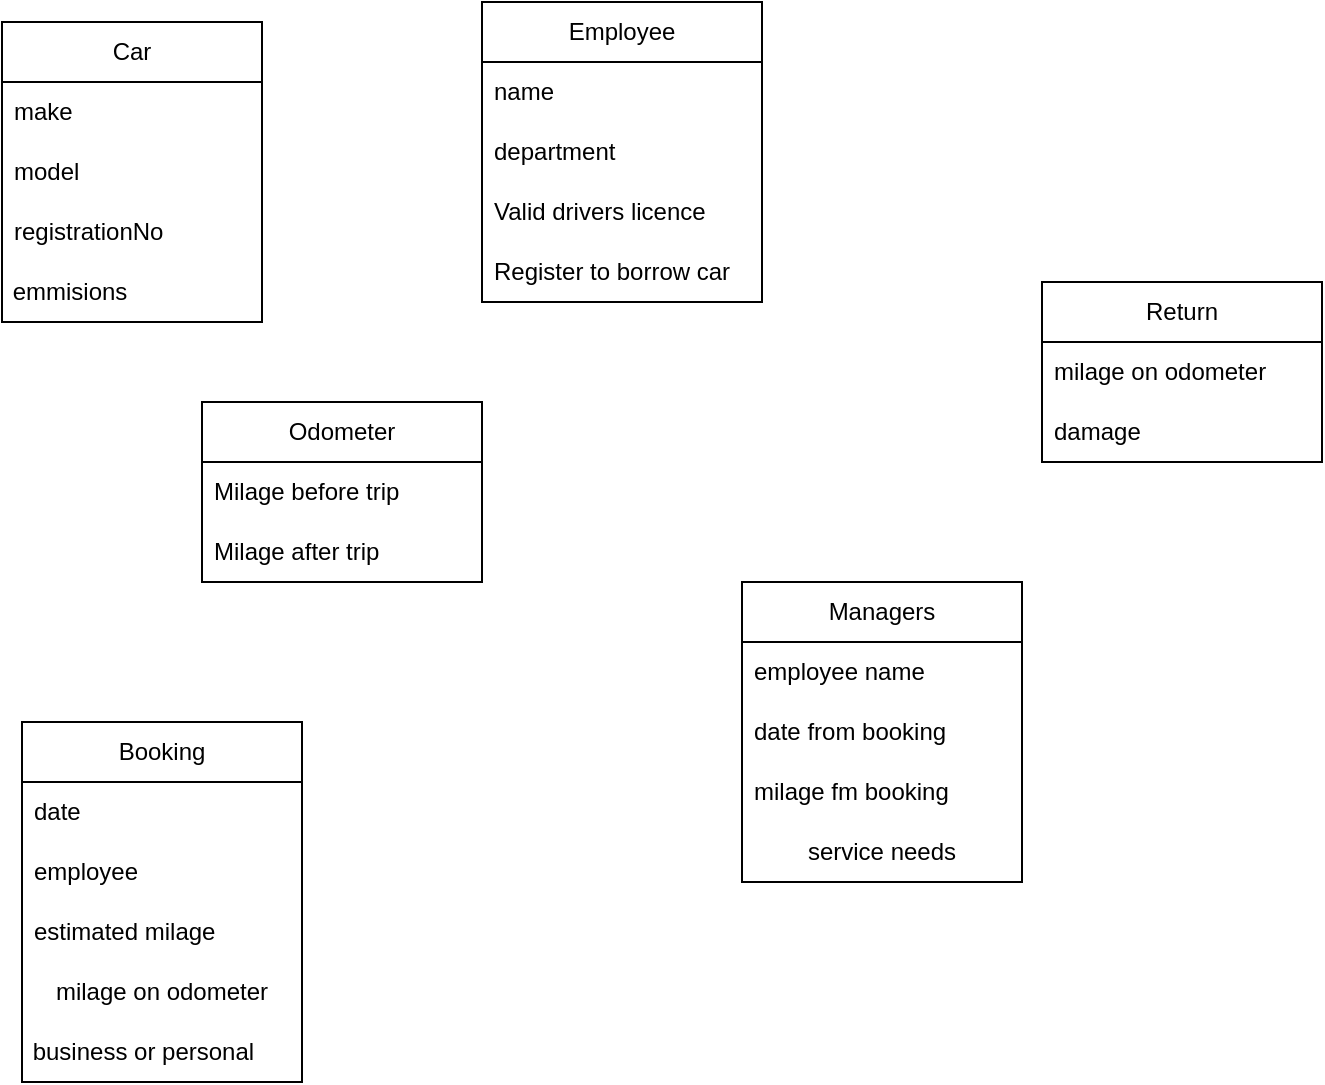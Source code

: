 <mxfile version="20.8.10" type="github">
  <diagram id="tVIzEX7ARJ5qUHsQi7yI" name="Page-1">
    <mxGraphModel dx="454" dy="607" grid="1" gridSize="10" guides="1" tooltips="1" connect="1" arrows="1" fold="1" page="1" pageScale="1" pageWidth="827" pageHeight="1169" math="0" shadow="0">
      <root>
        <mxCell id="0" />
        <mxCell id="1" parent="0" />
        <mxCell id="jzKZCz72ZztKq8fDKdC9-6" value="Car" style="swimlane;fontStyle=0;childLayout=stackLayout;horizontal=1;startSize=30;horizontalStack=0;resizeParent=1;resizeParentMax=0;resizeLast=0;collapsible=1;marginBottom=0;whiteSpace=wrap;html=1;" vertex="1" parent="1">
          <mxGeometry x="60" y="50" width="130" height="150" as="geometry" />
        </mxCell>
        <mxCell id="jzKZCz72ZztKq8fDKdC9-7" value="make" style="text;strokeColor=none;fillColor=none;align=left;verticalAlign=middle;spacingLeft=4;spacingRight=4;overflow=hidden;points=[[0,0.5],[1,0.5]];portConstraint=eastwest;rotatable=0;whiteSpace=wrap;html=1;" vertex="1" parent="jzKZCz72ZztKq8fDKdC9-6">
          <mxGeometry y="30" width="130" height="30" as="geometry" />
        </mxCell>
        <mxCell id="jzKZCz72ZztKq8fDKdC9-8" value="model" style="text;strokeColor=none;fillColor=none;align=left;verticalAlign=middle;spacingLeft=4;spacingRight=4;overflow=hidden;points=[[0,0.5],[1,0.5]];portConstraint=eastwest;rotatable=0;whiteSpace=wrap;html=1;" vertex="1" parent="jzKZCz72ZztKq8fDKdC9-6">
          <mxGeometry y="60" width="130" height="30" as="geometry" />
        </mxCell>
        <mxCell id="jzKZCz72ZztKq8fDKdC9-9" value="registrationNo" style="text;strokeColor=none;fillColor=none;align=left;verticalAlign=middle;spacingLeft=4;spacingRight=4;overflow=hidden;points=[[0,0.5],[1,0.5]];portConstraint=eastwest;rotatable=0;whiteSpace=wrap;html=1;" vertex="1" parent="jzKZCz72ZztKq8fDKdC9-6">
          <mxGeometry y="90" width="130" height="30" as="geometry" />
        </mxCell>
        <mxCell id="jzKZCz72ZztKq8fDKdC9-10" value="&amp;nbsp;emmisions" style="text;html=1;strokeColor=none;fillColor=none;align=left;verticalAlign=middle;whiteSpace=wrap;rounded=0;" vertex="1" parent="jzKZCz72ZztKq8fDKdC9-6">
          <mxGeometry y="120" width="130" height="30" as="geometry" />
        </mxCell>
        <mxCell id="jzKZCz72ZztKq8fDKdC9-11" value="Employee" style="swimlane;fontStyle=0;childLayout=stackLayout;horizontal=1;startSize=30;horizontalStack=0;resizeParent=1;resizeParentMax=0;resizeLast=0;collapsible=1;marginBottom=0;whiteSpace=wrap;html=1;" vertex="1" parent="1">
          <mxGeometry x="300" y="40" width="140" height="150" as="geometry" />
        </mxCell>
        <mxCell id="jzKZCz72ZztKq8fDKdC9-12" value="name" style="text;strokeColor=none;fillColor=none;align=left;verticalAlign=middle;spacingLeft=4;spacingRight=4;overflow=hidden;points=[[0,0.5],[1,0.5]];portConstraint=eastwest;rotatable=0;whiteSpace=wrap;html=1;" vertex="1" parent="jzKZCz72ZztKq8fDKdC9-11">
          <mxGeometry y="30" width="140" height="30" as="geometry" />
        </mxCell>
        <mxCell id="jzKZCz72ZztKq8fDKdC9-13" value="department" style="text;strokeColor=none;fillColor=none;align=left;verticalAlign=middle;spacingLeft=4;spacingRight=4;overflow=hidden;points=[[0,0.5],[1,0.5]];portConstraint=eastwest;rotatable=0;whiteSpace=wrap;html=1;" vertex="1" parent="jzKZCz72ZztKq8fDKdC9-11">
          <mxGeometry y="60" width="140" height="30" as="geometry" />
        </mxCell>
        <mxCell id="jzKZCz72ZztKq8fDKdC9-20" value="Valid drivers licence" style="text;strokeColor=none;fillColor=none;align=left;verticalAlign=middle;spacingLeft=4;spacingRight=4;overflow=hidden;points=[[0,0.5],[1,0.5]];portConstraint=eastwest;rotatable=0;whiteSpace=wrap;html=1;" vertex="1" parent="jzKZCz72ZztKq8fDKdC9-11">
          <mxGeometry y="90" width="140" height="30" as="geometry" />
        </mxCell>
        <mxCell id="jzKZCz72ZztKq8fDKdC9-16" value="Register to borrow car" style="text;strokeColor=none;fillColor=none;align=left;verticalAlign=middle;spacingLeft=4;spacingRight=4;overflow=hidden;points=[[0,0.5],[1,0.5]];portConstraint=eastwest;rotatable=0;whiteSpace=wrap;html=1;" vertex="1" parent="jzKZCz72ZztKq8fDKdC9-11">
          <mxGeometry y="120" width="140" height="30" as="geometry" />
        </mxCell>
        <mxCell id="jzKZCz72ZztKq8fDKdC9-23" value="Odometer" style="swimlane;fontStyle=0;childLayout=stackLayout;horizontal=1;startSize=30;horizontalStack=0;resizeParent=1;resizeParentMax=0;resizeLast=0;collapsible=1;marginBottom=0;whiteSpace=wrap;html=1;" vertex="1" parent="1">
          <mxGeometry x="160" y="240" width="140" height="90" as="geometry" />
        </mxCell>
        <mxCell id="jzKZCz72ZztKq8fDKdC9-24" value="Milage before trip" style="text;strokeColor=none;fillColor=none;align=left;verticalAlign=middle;spacingLeft=4;spacingRight=4;overflow=hidden;points=[[0,0.5],[1,0.5]];portConstraint=eastwest;rotatable=0;whiteSpace=wrap;html=1;" vertex="1" parent="jzKZCz72ZztKq8fDKdC9-23">
          <mxGeometry y="30" width="140" height="30" as="geometry" />
        </mxCell>
        <mxCell id="jzKZCz72ZztKq8fDKdC9-25" value="Milage after trip" style="text;strokeColor=none;fillColor=none;align=left;verticalAlign=middle;spacingLeft=4;spacingRight=4;overflow=hidden;points=[[0,0.5],[1,0.5]];portConstraint=eastwest;rotatable=0;whiteSpace=wrap;html=1;" vertex="1" parent="jzKZCz72ZztKq8fDKdC9-23">
          <mxGeometry y="60" width="140" height="30" as="geometry" />
        </mxCell>
        <mxCell id="jzKZCz72ZztKq8fDKdC9-27" value="Booking" style="swimlane;fontStyle=0;childLayout=stackLayout;horizontal=1;startSize=30;horizontalStack=0;resizeParent=1;resizeParentMax=0;resizeLast=0;collapsible=1;marginBottom=0;whiteSpace=wrap;html=1;" vertex="1" parent="1">
          <mxGeometry x="70" y="400" width="140" height="180" as="geometry" />
        </mxCell>
        <mxCell id="jzKZCz72ZztKq8fDKdC9-28" value="date" style="text;strokeColor=none;fillColor=none;align=left;verticalAlign=middle;spacingLeft=4;spacingRight=4;overflow=hidden;points=[[0,0.5],[1,0.5]];portConstraint=eastwest;rotatable=0;whiteSpace=wrap;html=1;" vertex="1" parent="jzKZCz72ZztKq8fDKdC9-27">
          <mxGeometry y="30" width="140" height="30" as="geometry" />
        </mxCell>
        <mxCell id="jzKZCz72ZztKq8fDKdC9-29" value="employee" style="text;strokeColor=none;fillColor=none;align=left;verticalAlign=middle;spacingLeft=4;spacingRight=4;overflow=hidden;points=[[0,0.5],[1,0.5]];portConstraint=eastwest;rotatable=0;whiteSpace=wrap;html=1;" vertex="1" parent="jzKZCz72ZztKq8fDKdC9-27">
          <mxGeometry y="60" width="140" height="30" as="geometry" />
        </mxCell>
        <mxCell id="jzKZCz72ZztKq8fDKdC9-30" value="estimated milage" style="text;strokeColor=none;fillColor=none;align=left;verticalAlign=middle;spacingLeft=4;spacingRight=4;overflow=hidden;points=[[0,0.5],[1,0.5]];portConstraint=eastwest;rotatable=0;whiteSpace=wrap;html=1;" vertex="1" parent="jzKZCz72ZztKq8fDKdC9-27">
          <mxGeometry y="90" width="140" height="30" as="geometry" />
        </mxCell>
        <mxCell id="jzKZCz72ZztKq8fDKdC9-37" value="milage on odometer" style="text;html=1;strokeColor=none;fillColor=none;align=center;verticalAlign=middle;whiteSpace=wrap;rounded=0;" vertex="1" parent="jzKZCz72ZztKq8fDKdC9-27">
          <mxGeometry y="120" width="140" height="30" as="geometry" />
        </mxCell>
        <mxCell id="jzKZCz72ZztKq8fDKdC9-31" value="&amp;nbsp;business or personal" style="text;html=1;strokeColor=none;fillColor=none;align=left;verticalAlign=middle;whiteSpace=wrap;rounded=0;" vertex="1" parent="jzKZCz72ZztKq8fDKdC9-27">
          <mxGeometry y="150" width="140" height="30" as="geometry" />
        </mxCell>
        <mxCell id="jzKZCz72ZztKq8fDKdC9-32" value="Managers" style="swimlane;fontStyle=0;childLayout=stackLayout;horizontal=1;startSize=30;horizontalStack=0;resizeParent=1;resizeParentMax=0;resizeLast=0;collapsible=1;marginBottom=0;whiteSpace=wrap;html=1;" vertex="1" parent="1">
          <mxGeometry x="430" y="330" width="140" height="150" as="geometry" />
        </mxCell>
        <mxCell id="jzKZCz72ZztKq8fDKdC9-33" value="employee name" style="text;strokeColor=none;fillColor=none;align=left;verticalAlign=middle;spacingLeft=4;spacingRight=4;overflow=hidden;points=[[0,0.5],[1,0.5]];portConstraint=eastwest;rotatable=0;whiteSpace=wrap;html=1;" vertex="1" parent="jzKZCz72ZztKq8fDKdC9-32">
          <mxGeometry y="30" width="140" height="30" as="geometry" />
        </mxCell>
        <mxCell id="jzKZCz72ZztKq8fDKdC9-34" value="date from booking" style="text;strokeColor=none;fillColor=none;align=left;verticalAlign=middle;spacingLeft=4;spacingRight=4;overflow=hidden;points=[[0,0.5],[1,0.5]];portConstraint=eastwest;rotatable=0;whiteSpace=wrap;html=1;" vertex="1" parent="jzKZCz72ZztKq8fDKdC9-32">
          <mxGeometry y="60" width="140" height="30" as="geometry" />
        </mxCell>
        <mxCell id="jzKZCz72ZztKq8fDKdC9-35" value="milage fm booking" style="text;strokeColor=none;fillColor=none;align=left;verticalAlign=middle;spacingLeft=4;spacingRight=4;overflow=hidden;points=[[0,0.5],[1,0.5]];portConstraint=eastwest;rotatable=0;whiteSpace=wrap;html=1;" vertex="1" parent="jzKZCz72ZztKq8fDKdC9-32">
          <mxGeometry y="90" width="140" height="30" as="geometry" />
        </mxCell>
        <mxCell id="jzKZCz72ZztKq8fDKdC9-36" value="service needs" style="text;html=1;strokeColor=none;fillColor=none;align=center;verticalAlign=middle;whiteSpace=wrap;rounded=0;" vertex="1" parent="jzKZCz72ZztKq8fDKdC9-32">
          <mxGeometry y="120" width="140" height="30" as="geometry" />
        </mxCell>
        <mxCell id="jzKZCz72ZztKq8fDKdC9-39" value="Return" style="swimlane;fontStyle=0;childLayout=stackLayout;horizontal=1;startSize=30;horizontalStack=0;resizeParent=1;resizeParentMax=0;resizeLast=0;collapsible=1;marginBottom=0;whiteSpace=wrap;html=1;" vertex="1" parent="1">
          <mxGeometry x="580" y="180" width="140" height="90" as="geometry" />
        </mxCell>
        <mxCell id="jzKZCz72ZztKq8fDKdC9-40" value="milage on odometer" style="text;strokeColor=none;fillColor=none;align=left;verticalAlign=middle;spacingLeft=4;spacingRight=4;overflow=hidden;points=[[0,0.5],[1,0.5]];portConstraint=eastwest;rotatable=0;whiteSpace=wrap;html=1;" vertex="1" parent="jzKZCz72ZztKq8fDKdC9-39">
          <mxGeometry y="30" width="140" height="30" as="geometry" />
        </mxCell>
        <mxCell id="jzKZCz72ZztKq8fDKdC9-41" value="damage" style="text;strokeColor=none;fillColor=none;align=left;verticalAlign=middle;spacingLeft=4;spacingRight=4;overflow=hidden;points=[[0,0.5],[1,0.5]];portConstraint=eastwest;rotatable=0;whiteSpace=wrap;html=1;" vertex="1" parent="jzKZCz72ZztKq8fDKdC9-39">
          <mxGeometry y="60" width="140" height="30" as="geometry" />
        </mxCell>
      </root>
    </mxGraphModel>
  </diagram>
</mxfile>
